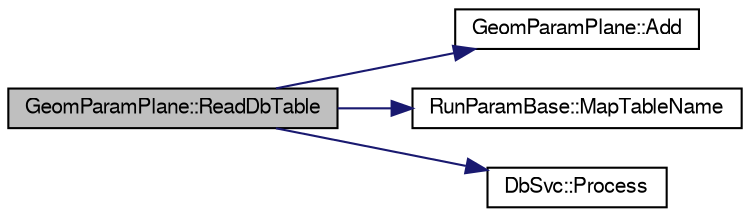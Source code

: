 digraph "GeomParamPlane::ReadDbTable"
{
  bgcolor="transparent";
  edge [fontname="FreeSans",fontsize="10",labelfontname="FreeSans",labelfontsize="10"];
  node [fontname="FreeSans",fontsize="10",shape=record];
  rankdir="LR";
  Node1 [label="GeomParamPlane::ReadDbTable",height=0.2,width=0.4,color="black", fillcolor="grey75", style="filled" fontcolor="black"];
  Node1 -> Node2 [color="midnightblue",fontsize="10",style="solid",fontname="FreeSans"];
  Node2 [label="GeomParamPlane::Add",height=0.2,width=0.4,color="black",URL="$d1/d3b/classGeomParamPlane.html#a34f092673f8d5d73747fc99574cafc31"];
  Node1 -> Node3 [color="midnightblue",fontsize="10",style="solid",fontname="FreeSans"];
  Node3 [label="RunParamBase::MapTableName",height=0.2,width=0.4,color="black",URL="$db/d8a/classRunParamBase.html#ad9f709752d29d2a439deafc2663e78e4"];
  Node1 -> Node4 [color="midnightblue",fontsize="10",style="solid",fontname="FreeSans"];
  Node4 [label="DbSvc::Process",height=0.2,width=0.4,color="black",URL="$d2/da4/classDbSvc.html#a5a73427afe9c0bd72d41b45e211ae187"];
}
